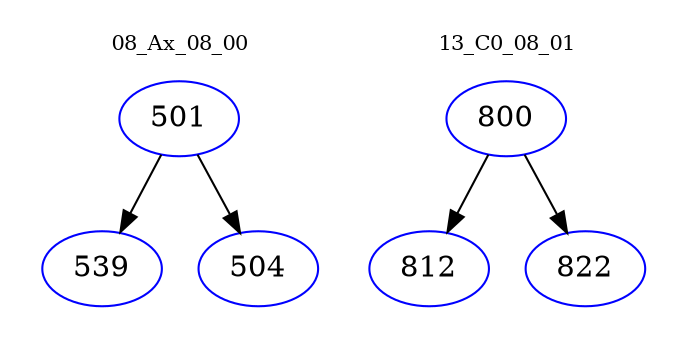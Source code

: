 digraph{
subgraph cluster_0 {
color = white
label = "08_Ax_08_00";
fontsize=10;
T0_501 [label="501", color="blue"]
T0_501 -> T0_539 [color="black"]
T0_539 [label="539", color="blue"]
T0_501 -> T0_504 [color="black"]
T0_504 [label="504", color="blue"]
}
subgraph cluster_1 {
color = white
label = "13_C0_08_01";
fontsize=10;
T1_800 [label="800", color="blue"]
T1_800 -> T1_812 [color="black"]
T1_812 [label="812", color="blue"]
T1_800 -> T1_822 [color="black"]
T1_822 [label="822", color="blue"]
}
}
